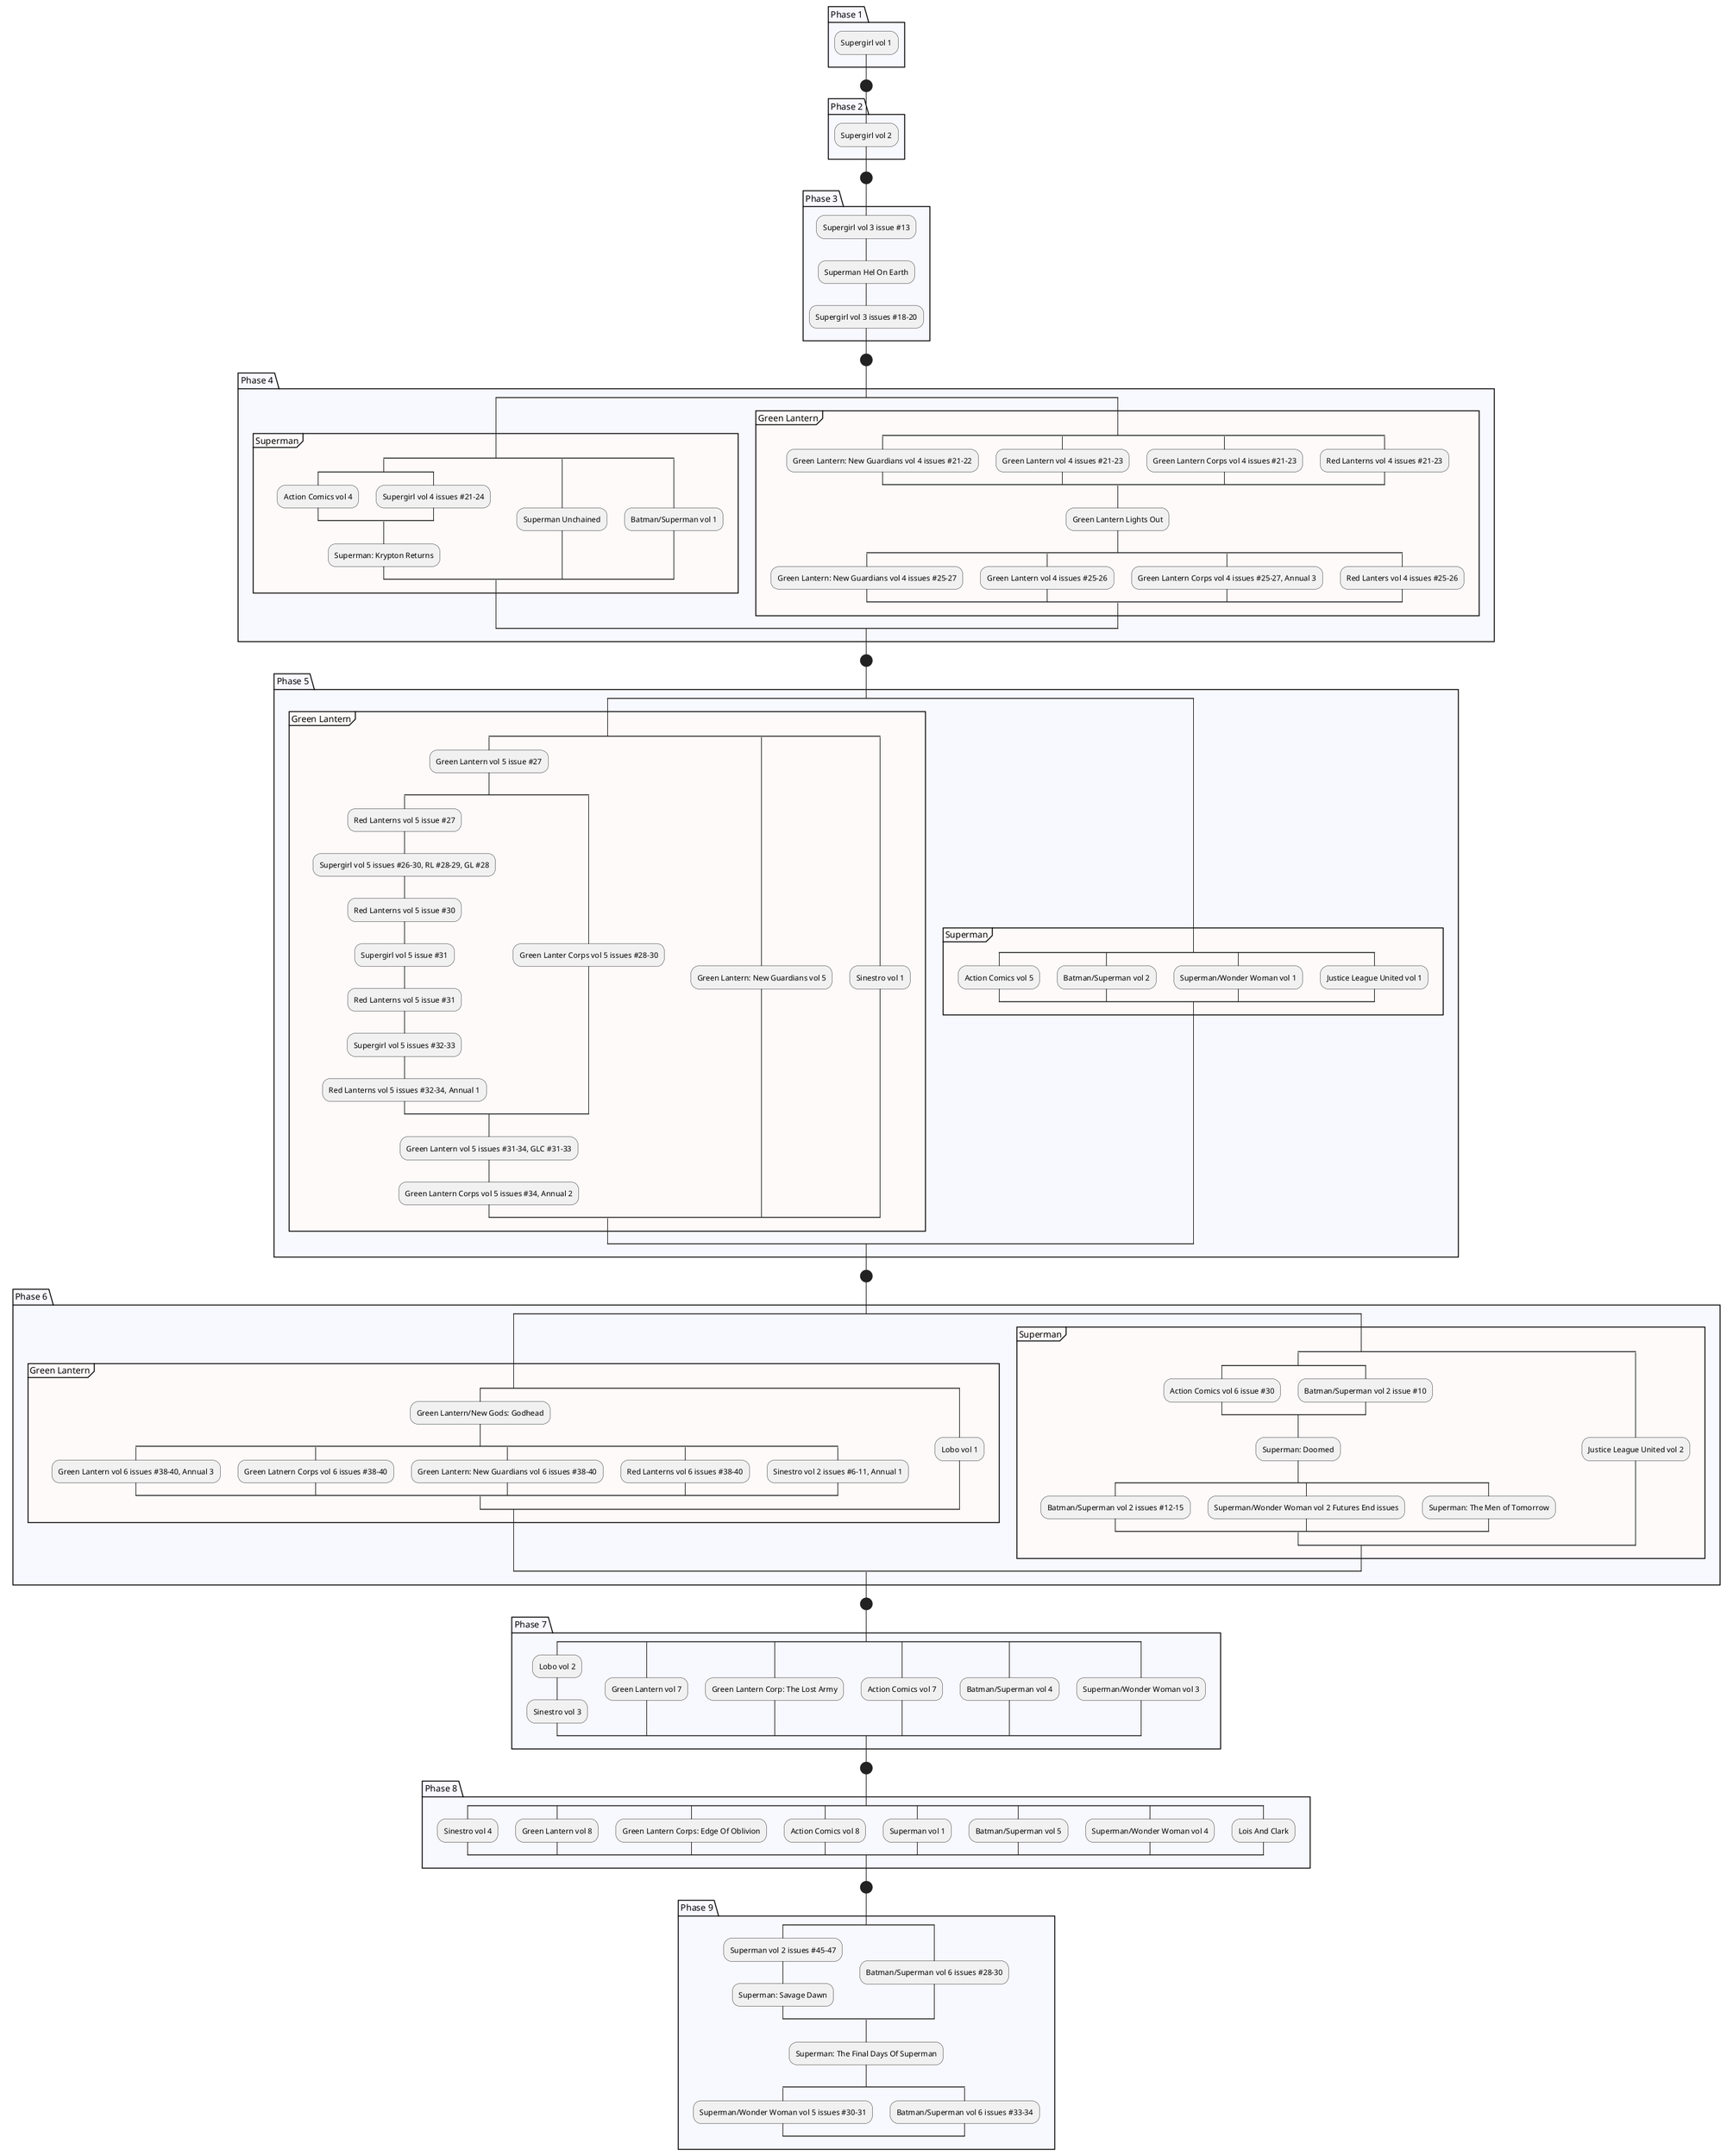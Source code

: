 @startuml
  skinparam ArrowHeadColor none
  <style>
    package {
      BackgroundColor GhostWhite
    }
    
    partition {
      BackgroundColor Snow
    }
  </style>
  
  package Phase 1 {
    :Supergirl vol 1;
  }
  
  start
  
  package Phase 2 {
    :Supergirl vol 2;
  }
  
  start
  
  package Phase 3 {
    :Supergirl vol 3 issue #13;
    :Superman Hel On Earth;
    :Supergirl vol 3 issues #18-20;
  }
  
  start
  
  package Phase 4 {
    split
      partition Superman {
        split
          split
            :Action Comics vol 4;
          split again
            :Supergirl vol 4 issues #21-24;
          end split
          :Superman: Krypton Returns;
        split again
          :Superman Unchained;
        split again
          :Batman/Superman vol 1;
        end split
      }
    
    split again
      partition Green Lantern {
        split
          :Green Lantern: New Guardians vol 4 issues #21-22;
        split again
          :Green Lantern vol 4 issues #21-23;
        split again
          :Green Lantern Corps vol 4 issues #21-23;
        split again
          :Red Lanterns vol 4 issues #21-23;
        end split
        :Green Lantern Lights Out;
        split
          :Green Lantern: New Guardians vol 4 issues #25-27;
        split again
          :Green Lantern vol 4 issues #25-26;
        split again
          :Green Lantern Corps vol 4 issues #25-27, Annual 3;
        split again
          :Red Lanters vol 4 issues #25-26;
        end split
      }
      
    end split
  }
  
  start
  
  package Phase 5 {
    split
      partition Green Lantern {
        split
          :Green Lantern vol 5 issue #27;
          split
            :Red Lanterns vol 5 issue #27;
            :Supergirl vol 5 issues #26-30, RL #28-29, GL #28;
            :Red Lanterns vol 5 issue #30;
            :Supergirl vol 5 issue #31;
            :Red Lanterns vol 5 issue #31;
            :Supergirl vol 5 issues #32-33;
            :Red Lanterns vol 5 issues #32-34, Annual 1;
          split again
            :Green Lanter Corps vol 5 issues #28-30;
          end split
          :Green Lantern vol 5 issues #31-34, GLC #31-33;
          :Green Lantern Corps vol 5 issues #34, Annual 2;
        split again
          :Green Lantern: New Guardians vol 5;
        split again
          :Sinestro vol 1;
        end split
      }
      
    split again
      partition Superman {
        split
          :Action Comics vol 5;
        split again
          :Batman/Superman vol 2;
        split again
          :Superman/Wonder Woman vol 1;
        split again
          :Justice League United vol 1;
        end split
      }
    end split
  }
  
  start
  
  package Phase 6 {
    split
      partition Green Lantern {
        split
          :Green Lantern/New Gods: Godhead;
          split
            :Green Lantern vol 6 issues #38-40, Annual 3;
          split again
            :Green Latnern Corps vol 6 issues #38-40;
          split again
            :Green Lantern: New Guardians vol 6 issues #38-40;
          split again
            :Red Lanterns vol 6 issues #38-40;
          split again
            :Sinestro vol 2 issues #6-11, Annual 1;
          end split
        split again
          :Lobo vol 1;
        end split
      }
      
    split again
      partition Superman {
        split
          split
            :Action Comics vol 6 issue #30;
          split again
            :Batman/Superman vol 2 issue #10;
          end split
          :Superman: Doomed;
          split
            :Batman/Superman vol 2 issues #12-15;
          split again
            :Superman/Wonder Woman vol 2 Futures End issues;
          split again
            :Superman: The Men of Tomorrow;
          end split
        split again
          :Justice League United vol 2;
        end split
      }
    end split
  }
  
  start
  
  package Phase 7 {
    split
      :Lobo vol 2;
      :Sinestro vol 3;
    split again
      :Green Lantern vol 7;
    split again
      :Green Lantern Corp: The Lost Army;
    split again
      :Action Comics vol 7;
    split again
      :Batman/Superman vol 4;
    split again
      :Superman/Wonder Woman vol 3;
    end split
  }
  
  start
  
  package Phase 8 {
    split
      :Sinestro vol 4;
    split again
      :Green Lantern vol 8;
    split again
      :Green Lantern Corps: Edge Of Oblivion;
    split again
      :Action Comics vol 8;
    split again
      :Superman vol 1;
    split again
      :Batman/Superman vol 5;
    split again
      :Superman/Wonder Woman vol 4;
    split again
      :Lois And Clark;
    end split
  }
  
  start
  
  package Phase 9 {
    split
      :Superman vol 2 issues #45-47;
      :Superman: Savage Dawn;
    split again
      :Batman/Superman vol 6 issues #28-30;
    end split
    :Superman: The Final Days Of Superman;
    split
      :Superman/Wonder Woman vol 5 issues #30-31;
    split again
      :Batman/Superman vol 6 issues #33-34;
    end split
  }
@enduml
